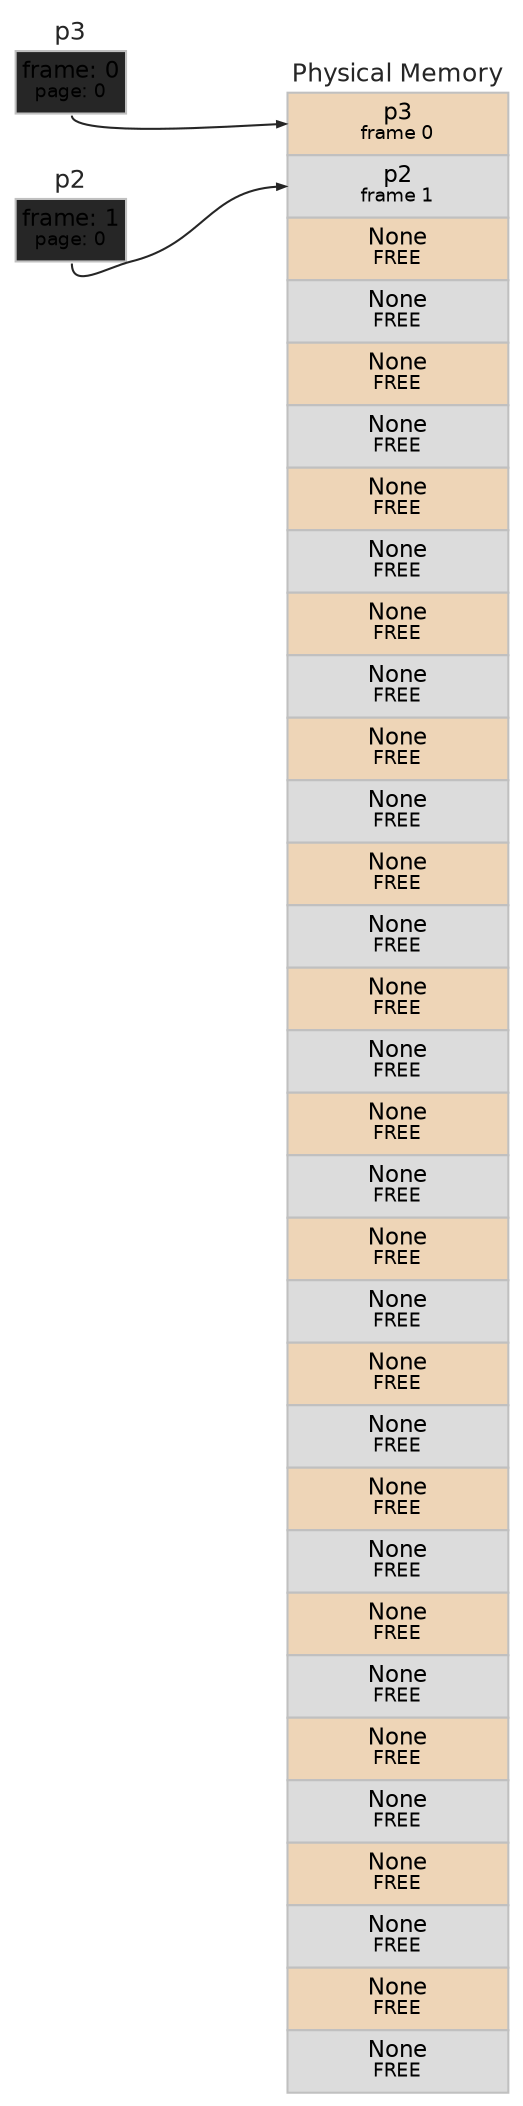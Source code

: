 digraph "graphs/paged1.json" {
	graph [fontname=Helvetica rankdir=LR ranksep=1.0]
	node [fontname=Helvetica fontsize=8 margin="0.04 0.04" shape=none width=0.8]
	edge [arrowsize=0.4]
	p2:0 -> physmem:1 [color=grey15 headclip=true tailclip=true]
	p3:0 -> physmem:0 [color=grey15 headclip=true tailclip=true]
	subgraph left {
		physmem [label=<<table border="0.1" cellborder="1" cellspacing="0"><TR><TD border="0.0" ><font face="helvetica" color="grey15" point-size="12">Physical Memory</font></TD></TR><tr><td align="text" color="grey" bgcolor="bisque2" height="30" port="0"><font point-size="11">p3</font><br></br><font point-size="9">frame 0</font></td></tr><tr><td align="text" color="grey" bgcolor="gainsboro" height="30" port="1"><font point-size="11">p2</font><br></br><font point-size="9">frame 1</font></td></tr><tr><td align="text" color="grey" bgcolor="bisque2" height="30" port="2"><font point-size="11">None</font><br></br><font point-size="9">FREE</font></td></tr><tr><td align="text" color="grey" bgcolor="gainsboro" height="30" port="3"><font point-size="11">None</font><br></br><font point-size="9">FREE</font></td></tr><tr><td align="text" color="grey" bgcolor="bisque2" height="30" port="4"><font point-size="11">None</font><br></br><font point-size="9">FREE</font></td></tr><tr><td align="text" color="grey" bgcolor="gainsboro" height="30" port="5"><font point-size="11">None</font><br></br><font point-size="9">FREE</font></td></tr><tr><td align="text" color="grey" bgcolor="bisque2" height="30" port="6"><font point-size="11">None</font><br></br><font point-size="9">FREE</font></td></tr><tr><td align="text" color="grey" bgcolor="gainsboro" height="30" port="7"><font point-size="11">None</font><br></br><font point-size="9">FREE</font></td></tr><tr><td align="text" color="grey" bgcolor="bisque2" height="30" port="8"><font point-size="11">None</font><br></br><font point-size="9">FREE</font></td></tr><tr><td align="text" color="grey" bgcolor="gainsboro" height="30" port="9"><font point-size="11">None</font><br></br><font point-size="9">FREE</font></td></tr><tr><td align="text" color="grey" bgcolor="bisque2" height="30" port="10"><font point-size="11">None</font><br></br><font point-size="9">FREE</font></td></tr><tr><td align="text" color="grey" bgcolor="gainsboro" height="30" port="11"><font point-size="11">None</font><br></br><font point-size="9">FREE</font></td></tr><tr><td align="text" color="grey" bgcolor="bisque2" height="30" port="12"><font point-size="11">None</font><br></br><font point-size="9">FREE</font></td></tr><tr><td align="text" color="grey" bgcolor="gainsboro" height="30" port="13"><font point-size="11">None</font><br></br><font point-size="9">FREE</font></td></tr><tr><td align="text" color="grey" bgcolor="bisque2" height="30" port="14"><font point-size="11">None</font><br></br><font point-size="9">FREE</font></td></tr><tr><td align="text" color="grey" bgcolor="gainsboro" height="30" port="15"><font point-size="11">None</font><br></br><font point-size="9">FREE</font></td></tr><tr><td align="text" color="grey" bgcolor="bisque2" height="30" port="16"><font point-size="11">None</font><br></br><font point-size="9">FREE</font></td></tr><tr><td align="text" color="grey" bgcolor="gainsboro" height="30" port="17"><font point-size="11">None</font><br></br><font point-size="9">FREE</font></td></tr><tr><td align="text" color="grey" bgcolor="bisque2" height="30" port="18"><font point-size="11">None</font><br></br><font point-size="9">FREE</font></td></tr><tr><td align="text" color="grey" bgcolor="gainsboro" height="30" port="19"><font point-size="11">None</font><br></br><font point-size="9">FREE</font></td></tr><tr><td align="text" color="grey" bgcolor="bisque2" height="30" port="20"><font point-size="11">None</font><br></br><font point-size="9">FREE</font></td></tr><tr><td align="text" color="grey" bgcolor="gainsboro" height="30" port="21"><font point-size="11">None</font><br></br><font point-size="9">FREE</font></td></tr><tr><td align="text" color="grey" bgcolor="bisque2" height="30" port="22"><font point-size="11">None</font><br></br><font point-size="9">FREE</font></td></tr><tr><td align="text" color="grey" bgcolor="gainsboro" height="30" port="23"><font point-size="11">None</font><br></br><font point-size="9">FREE</font></td></tr><tr><td align="text" color="grey" bgcolor="bisque2" height="30" port="24"><font point-size="11">None</font><br></br><font point-size="9">FREE</font></td></tr><tr><td align="text" color="grey" bgcolor="gainsboro" height="30" port="25"><font point-size="11">None</font><br></br><font point-size="9">FREE</font></td></tr><tr><td align="text" color="grey" bgcolor="bisque2" height="30" port="26"><font point-size="11">None</font><br></br><font point-size="9">FREE</font></td></tr><tr><td align="text" color="grey" bgcolor="gainsboro" height="30" port="27"><font point-size="11">None</font><br></br><font point-size="9">FREE</font></td></tr><tr><td align="text" color="grey" bgcolor="bisque2" height="30" port="28"><font point-size="11">None</font><br></br><font point-size="9">FREE</font></td></tr><tr><td align="text" color="grey" bgcolor="gainsboro" height="30" port="29"><font point-size="11">None</font><br></br><font point-size="9">FREE</font></td></tr><tr><td align="text" color="grey" bgcolor="bisque2" height="30" port="30"><font point-size="11">None</font><br></br><font point-size="9">FREE</font></td></tr><tr><td align="text" color="grey" bgcolor="gainsboro" height="30" port="31"><font point-size="11">None</font><br></br><font point-size="9">FREE</font></td></tr></table>>]
		rank=sink
	}
	subgraph right {
		p2 [label=<<table border="0.1" cellborder="1" cellspacing="0"><TR><TD border="0.0" ><font face="helvetica" color="grey15" point-size="12">p2</font></TD></TR><tr><td align="text" color="grey" bgcolor="grey15" height="30" port="0"><font point-size="11">frame: 1</font><br></br><font point-size="9">page: 0</font></td></tr></table>>]
		p3 [label=<<table border="0.1" cellborder="1" cellspacing="0"><TR><TD border="0.0" ><font face="helvetica" color="grey15" point-size="12">p3</font></TD></TR><tr><td align="text" color="grey" bgcolor="grey15" height="30" port="0"><font point-size="11">frame: 0</font><br></br><font point-size="9">page: 0</font></td></tr></table>>]
		rank=source
	}
}
